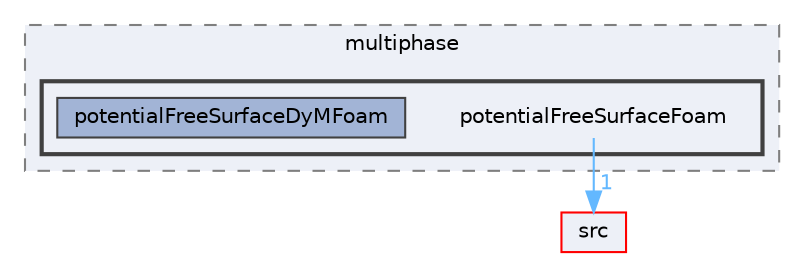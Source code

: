 digraph "applications/solvers/multiphase/potentialFreeSurfaceFoam"
{
 // LATEX_PDF_SIZE
  bgcolor="transparent";
  edge [fontname=Helvetica,fontsize=10,labelfontname=Helvetica,labelfontsize=10];
  node [fontname=Helvetica,fontsize=10,shape=box,height=0.2,width=0.4];
  compound=true
  subgraph clusterdir_d62a5a20700de1cb9696e405d497a576 {
    graph [ bgcolor="#edf0f7", pencolor="grey50", label="multiphase", fontname=Helvetica,fontsize=10 style="filled,dashed", URL="dir_d62a5a20700de1cb9696e405d497a576.html",tooltip=""]
  subgraph clusterdir_40ec60a1fdb4f603452122e742a2be76 {
    graph [ bgcolor="#edf0f7", pencolor="grey25", label="", fontname=Helvetica,fontsize=10 style="filled,bold", URL="dir_40ec60a1fdb4f603452122e742a2be76.html",tooltip=""]
    dir_40ec60a1fdb4f603452122e742a2be76 [shape=plaintext, label="potentialFreeSurfaceFoam"];
  dir_d1360e31ac6519a46a043cfe310bfefb [label="potentialFreeSurfaceDyMFoam", fillcolor="#a2b4d6", color="grey25", style="filled", URL="dir_d1360e31ac6519a46a043cfe310bfefb.html",tooltip=""];
  }
  }
  dir_68267d1309a1af8e8297ef4c3efbcdba [label="src", fillcolor="#edf0f7", color="red", style="filled", URL="dir_68267d1309a1af8e8297ef4c3efbcdba.html",tooltip=""];
  dir_40ec60a1fdb4f603452122e742a2be76->dir_68267d1309a1af8e8297ef4c3efbcdba [headlabel="1", labeldistance=1.5 headhref="dir_003020_003729.html" href="dir_003020_003729.html" color="steelblue1" fontcolor="steelblue1"];
}
